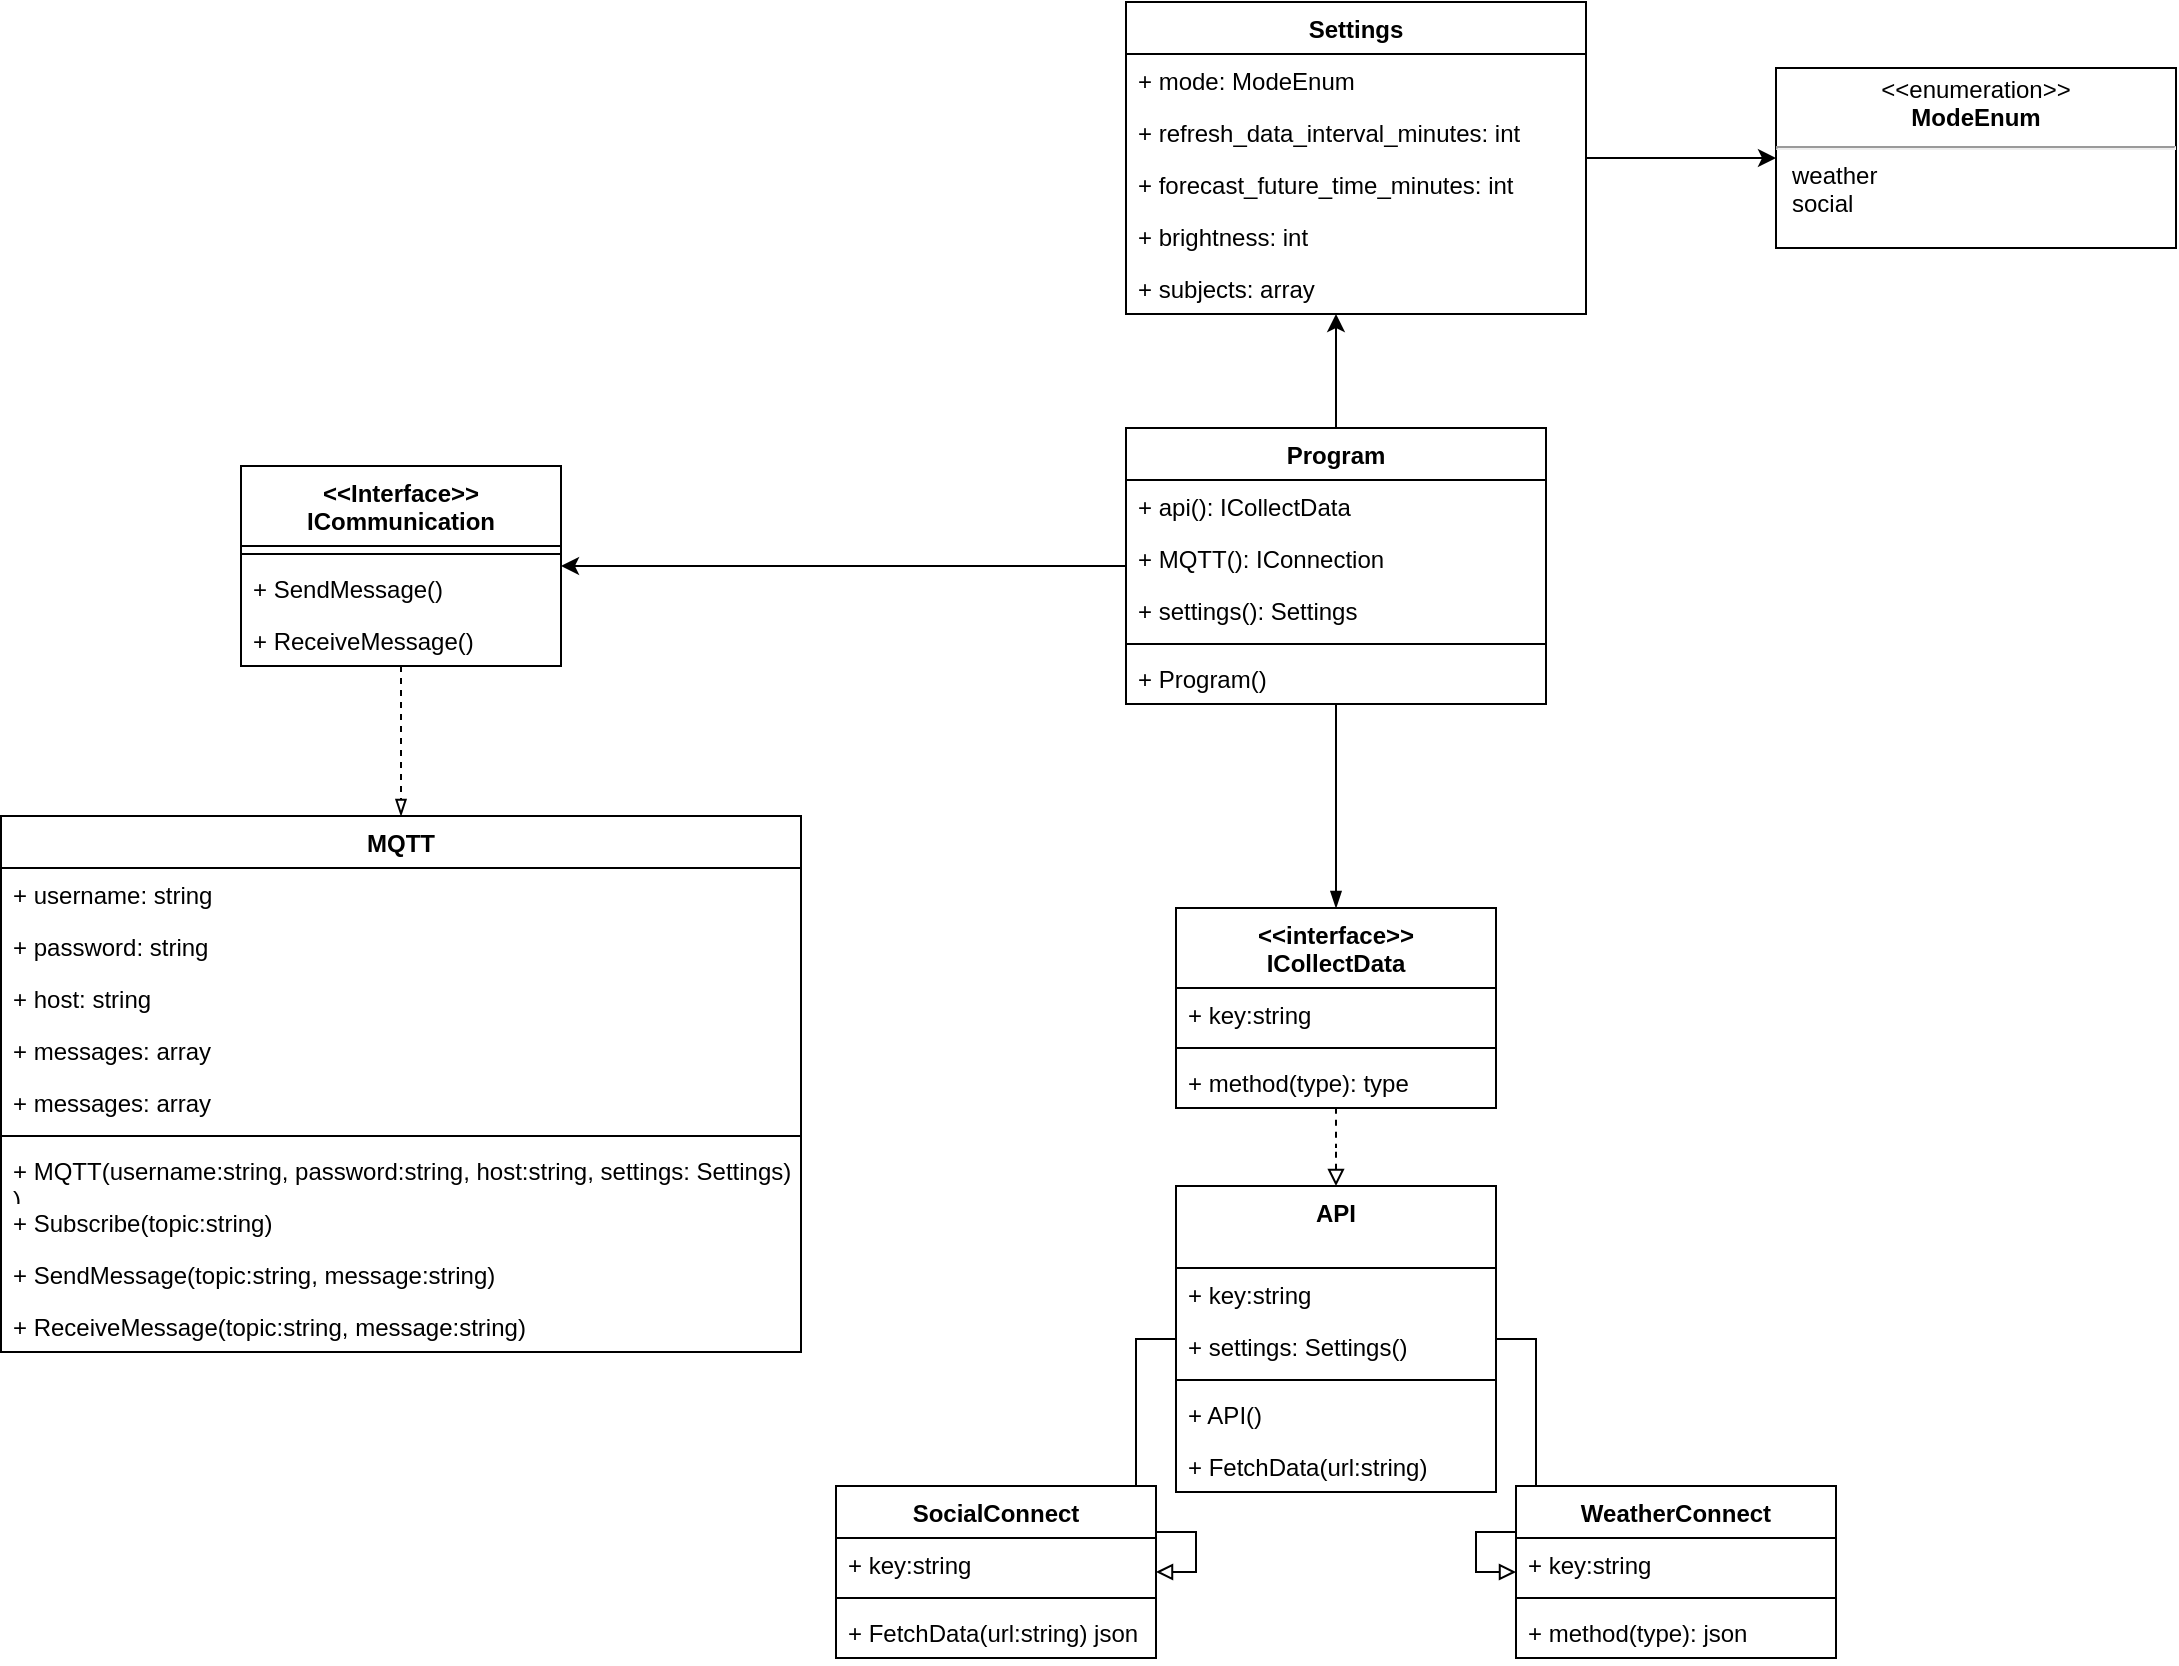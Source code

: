 <mxfile version="13.7.9" type="embed"><diagram id="t1C4quV6M_YADd53jfFR" name="Page-1"><mxGraphModel dx="1409" dy="3209" grid="1" gridSize="10" guides="1" tooltips="1" connect="1" arrows="1" fold="1" page="1" pageScale="1" pageWidth="827" pageHeight="1169" math="0" shadow="0"><root><mxCell id="0"/><mxCell id="1" parent="0"/><mxCell id="ZJIv3ZgQydqmFeiCYaIo-35" style="edgeStyle=orthogonalEdgeStyle;rounded=0;orthogonalLoop=1;jettySize=auto;html=1;entryX=0.5;entryY=0;entryDx=0;entryDy=0;startArrow=none;startFill=0;endArrow=blockThin;endFill=1;" parent="1" source="ZJIv3ZgQydqmFeiCYaIo-9" target="ZJIv3ZgQydqmFeiCYaIo-29" edge="1"><mxGeometry relative="1" as="geometry"/></mxCell><mxCell id="11" style="edgeStyle=orthogonalEdgeStyle;rounded=0;orthogonalLoop=1;jettySize=auto;html=1;" parent="1" source="ZJIv3ZgQydqmFeiCYaIo-9" target="7" edge="1"><mxGeometry relative="1" as="geometry"><Array as="points"><mxPoint x="430" y="-87"/></Array></mxGeometry></mxCell><mxCell id="23" style="edgeStyle=orthogonalEdgeStyle;rounded=0;orthogonalLoop=1;jettySize=auto;html=1;entryX=1;entryY=0.5;entryDx=0;entryDy=0;" parent="1" source="ZJIv3ZgQydqmFeiCYaIo-9" target="26" edge="1"><mxGeometry relative="1" as="geometry"><mxPoint x="240" y="52" as="targetPoint"/></mxGeometry></mxCell><mxCell id="ZJIv3ZgQydqmFeiCYaIo-9" value="Program" style="swimlane;fontStyle=1;align=center;verticalAlign=top;childLayout=stackLayout;horizontal=1;startSize=26;horizontalStack=0;resizeParent=1;resizeParentMax=0;resizeLast=0;collapsible=1;marginBottom=0;" parent="1" vertex="1"><mxGeometry x="325" y="-30" width="210" height="138" as="geometry"/></mxCell><mxCell id="ZJIv3ZgQydqmFeiCYaIo-10" value="+ api(): ICollectData" style="text;strokeColor=none;fillColor=none;align=left;verticalAlign=top;spacingLeft=4;spacingRight=4;overflow=hidden;rotatable=0;points=[[0,0.5],[1,0.5]];portConstraint=eastwest;" parent="ZJIv3ZgQydqmFeiCYaIo-9" vertex="1"><mxGeometry y="26" width="210" height="26" as="geometry"/></mxCell><mxCell id="ZJIv3ZgQydqmFeiCYaIo-55" value="+ MQTT(): IConnection&#10;" style="text;strokeColor=none;fillColor=none;align=left;verticalAlign=top;spacingLeft=4;spacingRight=4;overflow=hidden;rotatable=0;points=[[0,0.5],[1,0.5]];portConstraint=eastwest;" parent="ZJIv3ZgQydqmFeiCYaIo-9" vertex="1"><mxGeometry y="52" width="210" height="26" as="geometry"/></mxCell><mxCell id="ZJIv3ZgQydqmFeiCYaIo-54" value="+ settings(): Settings" style="text;strokeColor=none;fillColor=none;align=left;verticalAlign=top;spacingLeft=4;spacingRight=4;overflow=hidden;rotatable=0;points=[[0,0.5],[1,0.5]];portConstraint=eastwest;" parent="ZJIv3ZgQydqmFeiCYaIo-9" vertex="1"><mxGeometry y="78" width="210" height="26" as="geometry"/></mxCell><mxCell id="ZJIv3ZgQydqmFeiCYaIo-11" value="" style="line;strokeWidth=1;fillColor=none;align=left;verticalAlign=middle;spacingTop=-1;spacingLeft=3;spacingRight=3;rotatable=0;labelPosition=right;points=[];portConstraint=eastwest;" parent="ZJIv3ZgQydqmFeiCYaIo-9" vertex="1"><mxGeometry y="104" width="210" height="8" as="geometry"/></mxCell><mxCell id="ZJIv3ZgQydqmFeiCYaIo-12" value="+ Program()" style="text;strokeColor=none;fillColor=none;align=left;verticalAlign=top;spacingLeft=4;spacingRight=4;overflow=hidden;rotatable=0;points=[[0,0.5],[1,0.5]];portConstraint=eastwest;" parent="ZJIv3ZgQydqmFeiCYaIo-9" vertex="1"><mxGeometry y="112" width="210" height="26" as="geometry"/></mxCell><mxCell id="ZJIv3ZgQydqmFeiCYaIo-23" value="" style="edgeStyle=orthogonalEdgeStyle;rounded=0;orthogonalLoop=1;jettySize=auto;html=1;endArrow=block;endFill=0;" parent="1" source="ZJIv3ZgQydqmFeiCYaIo-13" target="ZJIv3ZgQydqmFeiCYaIo-19" edge="1"><mxGeometry relative="1" as="geometry"/></mxCell><mxCell id="ZJIv3ZgQydqmFeiCYaIo-28" value="" style="edgeStyle=orthogonalEdgeStyle;rounded=0;orthogonalLoop=1;jettySize=auto;html=1;endArrow=block;endFill=0;" parent="1" source="ZJIv3ZgQydqmFeiCYaIo-13" target="ZJIv3ZgQydqmFeiCYaIo-24" edge="1"><mxGeometry relative="1" as="geometry"/></mxCell><mxCell id="ZJIv3ZgQydqmFeiCYaIo-33" value="" style="edgeStyle=orthogonalEdgeStyle;rounded=0;orthogonalLoop=1;jettySize=auto;html=1;endArrow=none;endFill=0;dashed=1;startArrow=block;startFill=0;" parent="1" source="ZJIv3ZgQydqmFeiCYaIo-13" target="ZJIv3ZgQydqmFeiCYaIo-29" edge="1"><mxGeometry relative="1" as="geometry"/></mxCell><mxCell id="ZJIv3ZgQydqmFeiCYaIo-13" value="API" style="swimlane;fontStyle=1;align=center;verticalAlign=top;childLayout=stackLayout;horizontal=1;startSize=41;horizontalStack=0;resizeParent=1;resizeParentMax=0;resizeLast=0;collapsible=1;marginBottom=0;" parent="1" vertex="1"><mxGeometry x="350" y="349" width="160" height="153" as="geometry"><mxRectangle x="350" y="349" width="110" height="30" as="alternateBounds"/></mxGeometry></mxCell><mxCell id="42" value="+ key:string" style="text;strokeColor=none;fillColor=none;align=left;verticalAlign=top;spacingLeft=4;spacingRight=4;overflow=hidden;rotatable=0;points=[[0,0.5],[1,0.5]];portConstraint=eastwest;" parent="ZJIv3ZgQydqmFeiCYaIo-13" vertex="1"><mxGeometry y="41" width="160" height="26" as="geometry"/></mxCell><mxCell id="45" value="+ settings: Settings()" style="text;strokeColor=none;fillColor=none;align=left;verticalAlign=top;spacingLeft=4;spacingRight=4;overflow=hidden;rotatable=0;points=[[0,0.5],[1,0.5]];portConstraint=eastwest;" parent="ZJIv3ZgQydqmFeiCYaIo-13" vertex="1"><mxGeometry y="67" width="160" height="26" as="geometry"/></mxCell><mxCell id="ZJIv3ZgQydqmFeiCYaIo-15" value="" style="line;strokeWidth=1;fillColor=none;align=left;verticalAlign=middle;spacingTop=-1;spacingLeft=3;spacingRight=3;rotatable=0;labelPosition=right;points=[];portConstraint=eastwest;" parent="ZJIv3ZgQydqmFeiCYaIo-13" vertex="1"><mxGeometry y="93" width="160" height="8" as="geometry"/></mxCell><mxCell id="ZJIv3ZgQydqmFeiCYaIo-16" value="+ API()" style="text;strokeColor=none;fillColor=none;align=left;verticalAlign=top;spacingLeft=4;spacingRight=4;overflow=hidden;rotatable=0;points=[[0,0.5],[1,0.5]];portConstraint=eastwest;" parent="ZJIv3ZgQydqmFeiCYaIo-13" vertex="1"><mxGeometry y="101" width="160" height="26" as="geometry"/></mxCell><mxCell id="41" value="+ FetchData(url:string)" style="text;strokeColor=none;fillColor=none;align=left;verticalAlign=top;spacingLeft=4;spacingRight=4;overflow=hidden;rotatable=0;points=[[0,0.5],[1,0.5]];portConstraint=eastwest;" parent="ZJIv3ZgQydqmFeiCYaIo-13" vertex="1"><mxGeometry y="127" width="160" height="26" as="geometry"/></mxCell><mxCell id="ZJIv3ZgQydqmFeiCYaIo-19" value="SocialConnect" style="swimlane;fontStyle=1;align=center;verticalAlign=top;childLayout=stackLayout;horizontal=1;startSize=26;horizontalStack=0;resizeParent=1;resizeParentMax=0;resizeLast=0;collapsible=1;marginBottom=0;" parent="1" vertex="1"><mxGeometry x="180" y="499" width="160" height="86" as="geometry"/></mxCell><mxCell id="ZJIv3ZgQydqmFeiCYaIo-20" value="+ key:string" style="text;strokeColor=none;fillColor=none;align=left;verticalAlign=top;spacingLeft=4;spacingRight=4;overflow=hidden;rotatable=0;points=[[0,0.5],[1,0.5]];portConstraint=eastwest;" parent="ZJIv3ZgQydqmFeiCYaIo-19" vertex="1"><mxGeometry y="26" width="160" height="26" as="geometry"/></mxCell><mxCell id="ZJIv3ZgQydqmFeiCYaIo-21" value="" style="line;strokeWidth=1;fillColor=none;align=left;verticalAlign=middle;spacingTop=-1;spacingLeft=3;spacingRight=3;rotatable=0;labelPosition=right;points=[];portConstraint=eastwest;" parent="ZJIv3ZgQydqmFeiCYaIo-19" vertex="1"><mxGeometry y="52" width="160" height="8" as="geometry"/></mxCell><mxCell id="ZJIv3ZgQydqmFeiCYaIo-22" value="+ FetchData(url:string) json" style="text;strokeColor=none;fillColor=none;align=left;verticalAlign=top;spacingLeft=4;spacingRight=4;overflow=hidden;rotatable=0;points=[[0,0.5],[1,0.5]];portConstraint=eastwest;" parent="ZJIv3ZgQydqmFeiCYaIo-19" vertex="1"><mxGeometry y="60" width="160" height="26" as="geometry"/></mxCell><mxCell id="ZJIv3ZgQydqmFeiCYaIo-24" value="WeatherConnect" style="swimlane;fontStyle=1;align=center;verticalAlign=top;childLayout=stackLayout;horizontal=1;startSize=26;horizontalStack=0;resizeParent=1;resizeParentMax=0;resizeLast=0;collapsible=1;marginBottom=0;" parent="1" vertex="1"><mxGeometry x="520" y="499" width="160" height="86" as="geometry"/></mxCell><mxCell id="ZJIv3ZgQydqmFeiCYaIo-25" value="+ key:string" style="text;strokeColor=none;fillColor=none;align=left;verticalAlign=top;spacingLeft=4;spacingRight=4;overflow=hidden;rotatable=0;points=[[0,0.5],[1,0.5]];portConstraint=eastwest;" parent="ZJIv3ZgQydqmFeiCYaIo-24" vertex="1"><mxGeometry y="26" width="160" height="26" as="geometry"/></mxCell><mxCell id="ZJIv3ZgQydqmFeiCYaIo-26" value="" style="line;strokeWidth=1;fillColor=none;align=left;verticalAlign=middle;spacingTop=-1;spacingLeft=3;spacingRight=3;rotatable=0;labelPosition=right;points=[];portConstraint=eastwest;" parent="ZJIv3ZgQydqmFeiCYaIo-24" vertex="1"><mxGeometry y="52" width="160" height="8" as="geometry"/></mxCell><mxCell id="ZJIv3ZgQydqmFeiCYaIo-27" value="+ method(type): json" style="text;strokeColor=none;fillColor=none;align=left;verticalAlign=top;spacingLeft=4;spacingRight=4;overflow=hidden;rotatable=0;points=[[0,0.5],[1,0.5]];portConstraint=eastwest;" parent="ZJIv3ZgQydqmFeiCYaIo-24" vertex="1"><mxGeometry y="60" width="160" height="26" as="geometry"/></mxCell><mxCell id="ZJIv3ZgQydqmFeiCYaIo-29" value="&lt;&lt;interface&gt;&gt;&#10;ICollectData" style="swimlane;fontStyle=1;align=center;verticalAlign=top;childLayout=stackLayout;horizontal=1;startSize=40;horizontalStack=0;resizeParent=1;resizeParentMax=0;resizeLast=0;collapsible=1;marginBottom=0;" parent="1" vertex="1"><mxGeometry x="350" y="210" width="160" height="100" as="geometry"/></mxCell><mxCell id="ZJIv3ZgQydqmFeiCYaIo-30" value="+ key:string" style="text;strokeColor=none;fillColor=none;align=left;verticalAlign=top;spacingLeft=4;spacingRight=4;overflow=hidden;rotatable=0;points=[[0,0.5],[1,0.5]];portConstraint=eastwest;" parent="ZJIv3ZgQydqmFeiCYaIo-29" vertex="1"><mxGeometry y="40" width="160" height="26" as="geometry"/></mxCell><mxCell id="ZJIv3ZgQydqmFeiCYaIo-31" value="" style="line;strokeWidth=1;fillColor=none;align=left;verticalAlign=middle;spacingTop=-1;spacingLeft=3;spacingRight=3;rotatable=0;labelPosition=right;points=[];portConstraint=eastwest;" parent="ZJIv3ZgQydqmFeiCYaIo-29" vertex="1"><mxGeometry y="66" width="160" height="8" as="geometry"/></mxCell><mxCell id="ZJIv3ZgQydqmFeiCYaIo-32" value="+ method(type): type" style="text;strokeColor=none;fillColor=none;align=left;verticalAlign=top;spacingLeft=4;spacingRight=4;overflow=hidden;rotatable=0;points=[[0,0.5],[1,0.5]];portConstraint=eastwest;" parent="ZJIv3ZgQydqmFeiCYaIo-29" vertex="1"><mxGeometry y="74" width="160" height="26" as="geometry"/></mxCell><mxCell id="ZJIv3ZgQydqmFeiCYaIo-47" value="&lt;p style=&quot;margin: 0px ; margin-top: 4px ; text-align: center&quot;&gt;&amp;lt;&amp;lt;enumeration&amp;gt;&amp;gt;&lt;br&gt;&lt;b&gt;ModeEnum&lt;/b&gt;&lt;/p&gt;&lt;hr&gt;&lt;p style=&quot;margin: 0px ; margin-left: 8px ; text-align: left&quot;&gt;weather&lt;br&gt;social&lt;/p&gt;" style="shape=rect;html=1;overflow=fill;whiteSpace=wrap;" parent="1" vertex="1"><mxGeometry x="650" y="-210" width="200" height="90" as="geometry"/></mxCell><mxCell id="24" style="edgeStyle=orthogonalEdgeStyle;rounded=0;orthogonalLoop=1;jettySize=auto;html=1;entryX=0;entryY=0.5;entryDx=0;entryDy=0;" parent="1" source="7" target="ZJIv3ZgQydqmFeiCYaIo-47" edge="1"><mxGeometry relative="1" as="geometry"/></mxCell><mxCell id="7" value="Settings" style="swimlane;fontStyle=1;align=center;verticalAlign=top;childLayout=stackLayout;horizontal=1;startSize=26;horizontalStack=0;resizeParent=1;resizeParentMax=0;resizeLast=0;collapsible=1;marginBottom=0;" parent="1" vertex="1"><mxGeometry x="325" y="-243" width="230" height="156" as="geometry"/></mxCell><mxCell id="8" value="+ mode: ModeEnum" style="text;strokeColor=none;fillColor=none;align=left;verticalAlign=top;spacingLeft=4;spacingRight=4;overflow=hidden;rotatable=0;points=[[0,0.5],[1,0.5]];portConstraint=eastwest;" parent="7" vertex="1"><mxGeometry y="26" width="230" height="26" as="geometry"/></mxCell><mxCell id="6OZHenQnn-9uEfAK9wZj-40" value="+ refresh_data_interval_minutes: int" style="text;strokeColor=none;fillColor=none;align=left;verticalAlign=top;spacingLeft=4;spacingRight=4;overflow=hidden;rotatable=0;points=[[0,0.5],[1,0.5]];portConstraint=eastwest;" parent="7" vertex="1"><mxGeometry y="52" width="230" height="26" as="geometry"/></mxCell><mxCell id="6OZHenQnn-9uEfAK9wZj-42" value="+ forecast_future_time_minutes: int" style="text;strokeColor=none;fillColor=none;align=left;verticalAlign=top;spacingLeft=4;spacingRight=4;overflow=hidden;rotatable=0;points=[[0,0.5],[1,0.5]];portConstraint=eastwest;" parent="7" vertex="1"><mxGeometry y="78" width="230" height="26" as="geometry"/></mxCell><mxCell id="6OZHenQnn-9uEfAK9wZj-41" value="+ brightness: int" style="text;strokeColor=none;fillColor=none;align=left;verticalAlign=top;spacingLeft=4;spacingRight=4;overflow=hidden;rotatable=0;points=[[0,0.5],[1,0.5]];portConstraint=eastwest;" parent="7" vertex="1"><mxGeometry y="104" width="230" height="26" as="geometry"/></mxCell><mxCell id="6OZHenQnn-9uEfAK9wZj-43" value="+ subjects: array" style="text;strokeColor=none;fillColor=none;align=left;verticalAlign=top;spacingLeft=4;spacingRight=4;overflow=hidden;rotatable=0;points=[[0,0.5],[1,0.5]];portConstraint=eastwest;" parent="7" vertex="1"><mxGeometry y="130" width="230" height="26" as="geometry"/></mxCell><mxCell id="25" style="edgeStyle=orthogonalEdgeStyle;rounded=0;orthogonalLoop=1;jettySize=auto;html=1;entryX=0.5;entryY=0;entryDx=0;entryDy=0;endArrow=blockThin;endFill=0;dashed=1;" parent="1" source="26" target="30" edge="1"><mxGeometry relative="1" as="geometry"/></mxCell><mxCell id="30" value="MQTT" style="swimlane;fontStyle=1;align=center;verticalAlign=top;childLayout=stackLayout;horizontal=1;startSize=26;horizontalStack=0;resizeParent=1;resizeParentMax=0;resizeLast=0;collapsible=1;marginBottom=0;" parent="1" vertex="1"><mxGeometry x="-237.5" y="164" width="400" height="268" as="geometry"/></mxCell><mxCell id="31" value="+ username: string" style="text;strokeColor=none;fillColor=none;align=left;verticalAlign=top;spacingLeft=4;spacingRight=4;overflow=hidden;rotatable=0;points=[[0,0.5],[1,0.5]];portConstraint=eastwest;" parent="30" vertex="1"><mxGeometry y="26" width="400" height="26" as="geometry"/></mxCell><mxCell id="32" value="+ password: string" style="text;strokeColor=none;fillColor=none;align=left;verticalAlign=top;spacingLeft=4;spacingRight=4;overflow=hidden;rotatable=0;points=[[0,0.5],[1,0.5]];portConstraint=eastwest;" parent="30" vertex="1"><mxGeometry y="52" width="400" height="26" as="geometry"/></mxCell><mxCell id="33" value="+ host: string" style="text;strokeColor=none;fillColor=none;align=left;verticalAlign=top;spacingLeft=4;spacingRight=4;overflow=hidden;rotatable=0;points=[[0,0.5],[1,0.5]];portConstraint=eastwest;" parent="30" vertex="1"><mxGeometry y="78" width="400" height="26" as="geometry"/></mxCell><mxCell id="34" value="+ messages: array" style="text;strokeColor=none;fillColor=none;align=left;verticalAlign=top;spacingLeft=4;spacingRight=4;overflow=hidden;rotatable=0;points=[[0,0.5],[1,0.5]];portConstraint=eastwest;" parent="30" vertex="1"><mxGeometry y="104" width="400" height="26" as="geometry"/></mxCell><mxCell id="40" value="+ messages: array" style="text;strokeColor=none;fillColor=none;align=left;verticalAlign=top;spacingLeft=4;spacingRight=4;overflow=hidden;rotatable=0;points=[[0,0.5],[1,0.5]];portConstraint=eastwest;" parent="30" vertex="1"><mxGeometry y="130" width="400" height="26" as="geometry"/></mxCell><mxCell id="35" value="" style="line;strokeWidth=1;fillColor=none;align=left;verticalAlign=middle;spacingTop=-1;spacingLeft=3;spacingRight=3;rotatable=0;labelPosition=right;points=[];portConstraint=eastwest;" parent="30" vertex="1"><mxGeometry y="156" width="400" height="8" as="geometry"/></mxCell><mxCell id="36" value="+ MQTT(username:string, password:string, host:string, settings: Settings)&#10;)" style="text;strokeColor=none;fillColor=none;align=left;verticalAlign=top;spacingLeft=4;spacingRight=4;overflow=hidden;rotatable=0;points=[[0,0.5],[1,0.5]];portConstraint=eastwest;" parent="30" vertex="1"><mxGeometry y="164" width="400" height="26" as="geometry"/></mxCell><mxCell id="37" value="+ Subscribe(topic:string)" style="text;strokeColor=none;fillColor=none;align=left;verticalAlign=top;spacingLeft=4;spacingRight=4;overflow=hidden;rotatable=0;points=[[0,0.5],[1,0.5]];portConstraint=eastwest;" parent="30" vertex="1"><mxGeometry y="190" width="400" height="26" as="geometry"/></mxCell><mxCell id="38" value="+ SendMessage(topic:string, message:string)" style="text;strokeColor=none;fillColor=none;align=left;verticalAlign=top;spacingLeft=4;spacingRight=4;overflow=hidden;rotatable=0;points=[[0,0.5],[1,0.5]];portConstraint=eastwest;" parent="30" vertex="1"><mxGeometry y="216" width="400" height="26" as="geometry"/></mxCell><mxCell id="39" value="+ ReceiveMessage(topic:string, message:string)" style="text;strokeColor=none;fillColor=none;align=left;verticalAlign=top;spacingLeft=4;spacingRight=4;overflow=hidden;rotatable=0;points=[[0,0.5],[1,0.5]];portConstraint=eastwest;" parent="30" vertex="1"><mxGeometry y="242" width="400" height="26" as="geometry"/></mxCell><mxCell id="26" value="&lt;&lt;Interface&gt;&gt;&#10;ICommunication" style="swimlane;fontStyle=1;align=center;verticalAlign=top;childLayout=stackLayout;horizontal=1;startSize=40;horizontalStack=0;resizeParent=1;resizeParentMax=0;resizeLast=0;collapsible=1;marginBottom=0;" parent="1" vertex="1"><mxGeometry x="-117.5" y="-11" width="160" height="100" as="geometry"/></mxCell><mxCell id="27" value="" style="line;strokeWidth=1;fillColor=none;align=left;verticalAlign=middle;spacingTop=-1;spacingLeft=3;spacingRight=3;rotatable=0;labelPosition=right;points=[];portConstraint=eastwest;" parent="26" vertex="1"><mxGeometry y="40" width="160" height="8" as="geometry"/></mxCell><mxCell id="28" value="+ SendMessage()" style="text;strokeColor=none;fillColor=none;align=left;verticalAlign=top;spacingLeft=4;spacingRight=4;overflow=hidden;rotatable=0;points=[[0,0.5],[1,0.5]];portConstraint=eastwest;" parent="26" vertex="1"><mxGeometry y="48" width="160" height="26" as="geometry"/></mxCell><mxCell id="29" value="+ ReceiveMessage()" style="text;strokeColor=none;fillColor=none;align=left;verticalAlign=top;spacingLeft=4;spacingRight=4;overflow=hidden;rotatable=0;points=[[0,0.5],[1,0.5]];portConstraint=eastwest;" parent="26" vertex="1"><mxGeometry y="74" width="160" height="26" as="geometry"/></mxCell></root></mxGraphModel></diagram></mxfile>